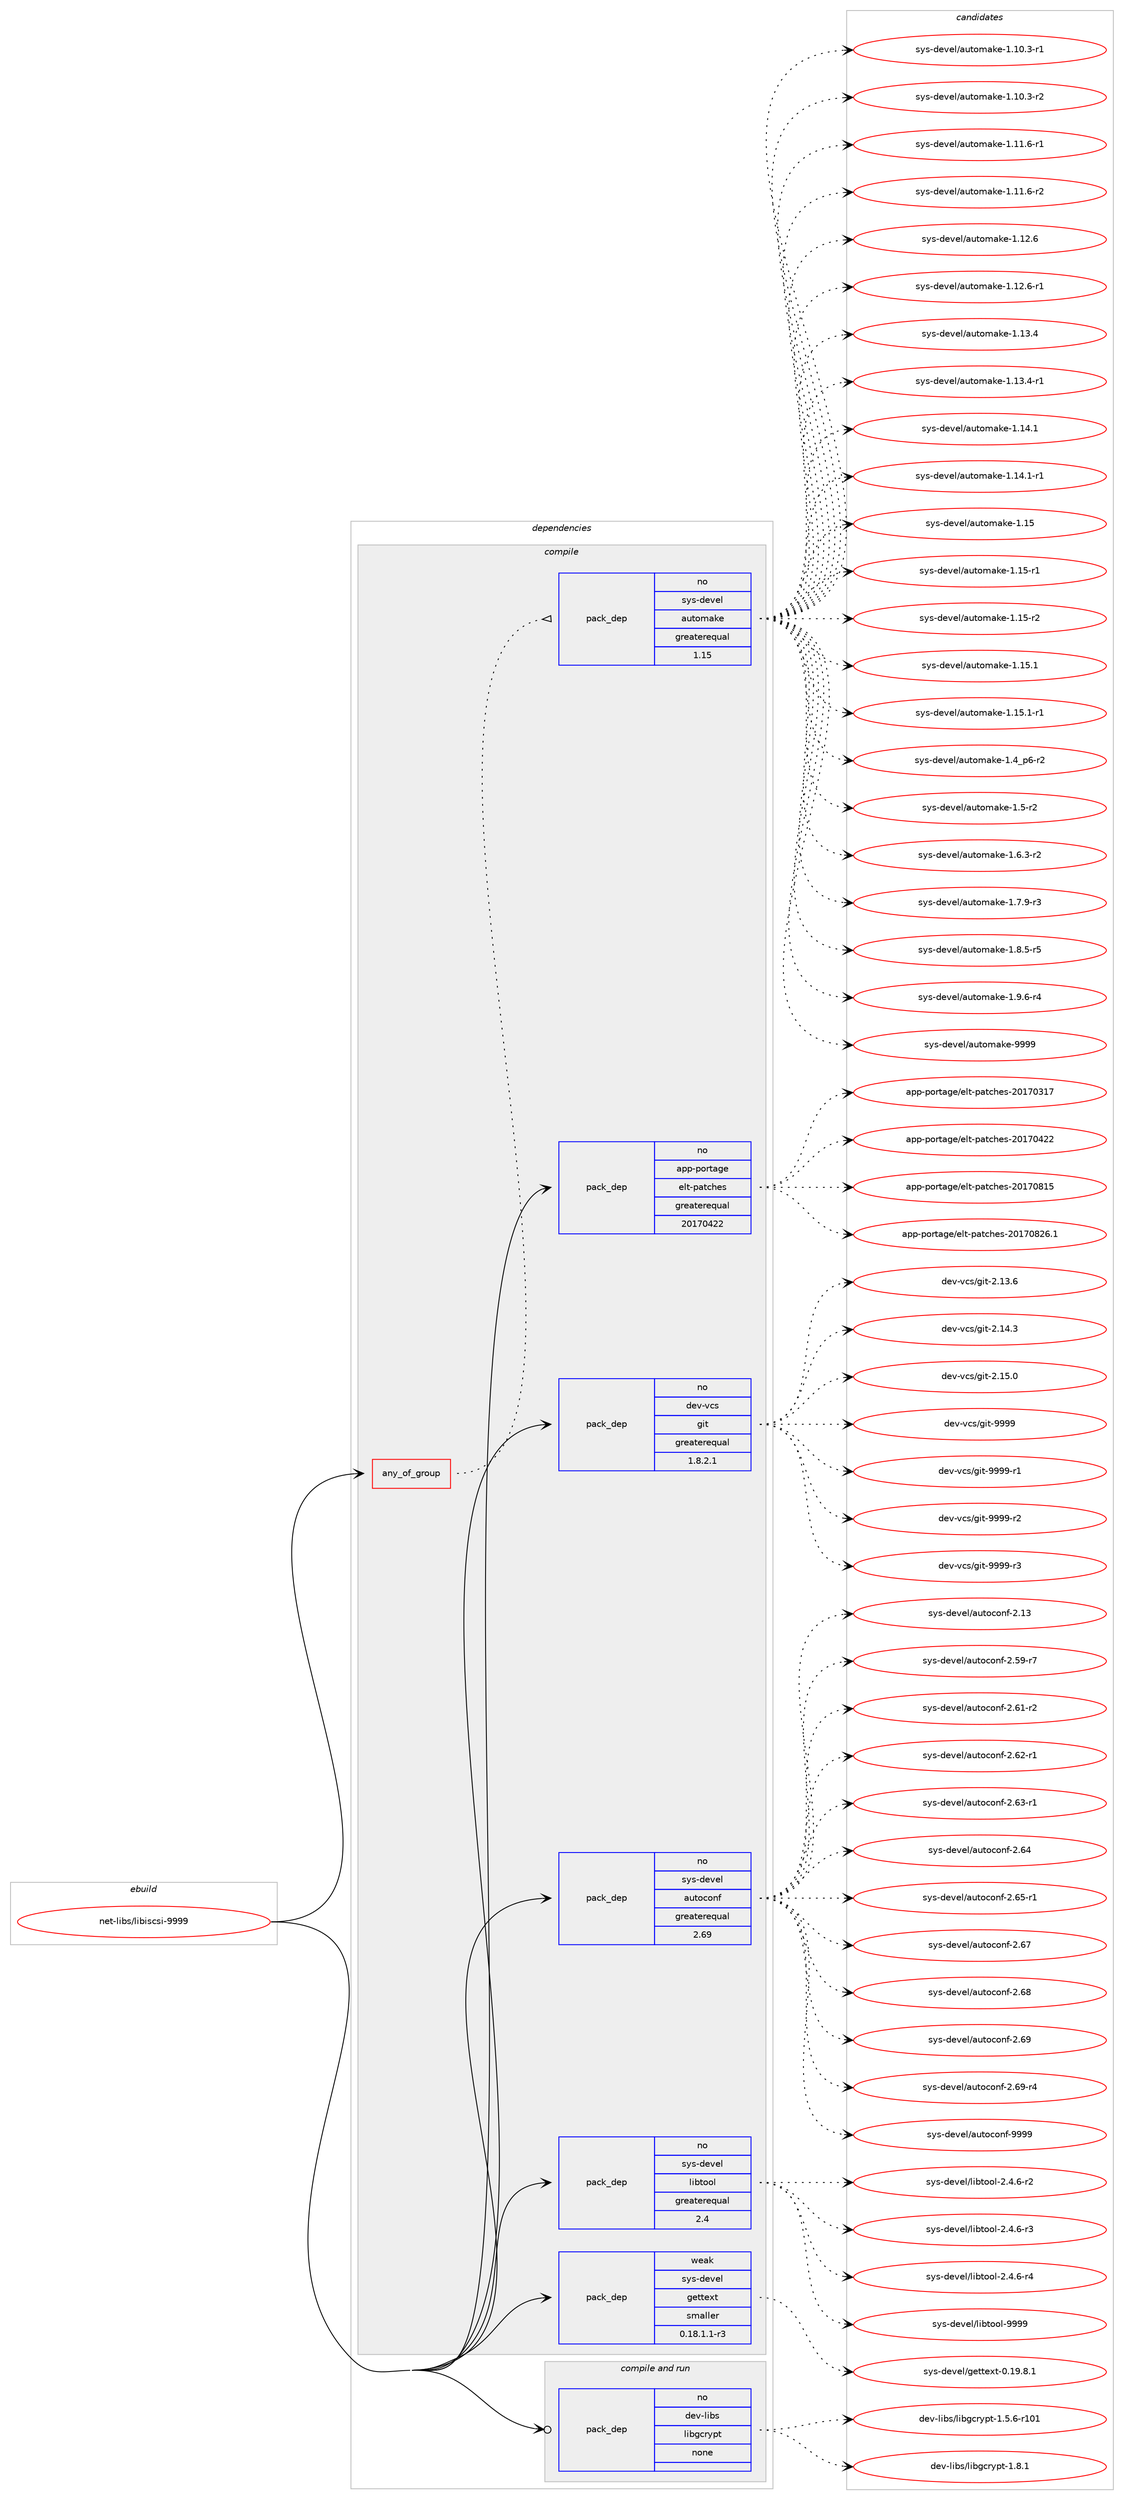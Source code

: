 digraph prolog {

# *************
# Graph options
# *************

newrank=true;
concentrate=true;
compound=true;
graph [rankdir=LR,fontname=Helvetica,fontsize=10,ranksep=1.5];#, ranksep=2.5, nodesep=0.2];
edge  [arrowhead=vee];
node  [fontname=Helvetica,fontsize=10];

# **********
# The ebuild
# **********

subgraph cluster_leftcol {
color=gray;
rank=same;
label=<<i>ebuild</i>>;
id [label="net-libs/libiscsi-9999", color=red, width=4, href="../net-libs/libiscsi-9999.svg"];
}

# ****************
# The dependencies
# ****************

subgraph cluster_midcol {
color=gray;
label=<<i>dependencies</i>>;
subgraph cluster_compile {
fillcolor="#eeeeee";
style=filled;
label=<<i>compile</i>>;
subgraph any6754 {
dependency417139 [label=<<TABLE BORDER="0" CELLBORDER="1" CELLSPACING="0" CELLPADDING="4"><TR><TD CELLPADDING="10">any_of_group</TD></TR></TABLE>>, shape=none, color=red];subgraph pack306977 {
dependency417140 [label=<<TABLE BORDER="0" CELLBORDER="1" CELLSPACING="0" CELLPADDING="4" WIDTH="220"><TR><TD ROWSPAN="6" CELLPADDING="30">pack_dep</TD></TR><TR><TD WIDTH="110">no</TD></TR><TR><TD>sys-devel</TD></TR><TR><TD>automake</TD></TR><TR><TD>greaterequal</TD></TR><TR><TD>1.15</TD></TR></TABLE>>, shape=none, color=blue];
}
dependency417139:e -> dependency417140:w [weight=20,style="dotted",arrowhead="oinv"];
}
id:e -> dependency417139:w [weight=20,style="solid",arrowhead="vee"];
subgraph pack306978 {
dependency417141 [label=<<TABLE BORDER="0" CELLBORDER="1" CELLSPACING="0" CELLPADDING="4" WIDTH="220"><TR><TD ROWSPAN="6" CELLPADDING="30">pack_dep</TD></TR><TR><TD WIDTH="110">no</TD></TR><TR><TD>app-portage</TD></TR><TR><TD>elt-patches</TD></TR><TR><TD>greaterequal</TD></TR><TR><TD>20170422</TD></TR></TABLE>>, shape=none, color=blue];
}
id:e -> dependency417141:w [weight=20,style="solid",arrowhead="vee"];
subgraph pack306979 {
dependency417142 [label=<<TABLE BORDER="0" CELLBORDER="1" CELLSPACING="0" CELLPADDING="4" WIDTH="220"><TR><TD ROWSPAN="6" CELLPADDING="30">pack_dep</TD></TR><TR><TD WIDTH="110">no</TD></TR><TR><TD>dev-vcs</TD></TR><TR><TD>git</TD></TR><TR><TD>greaterequal</TD></TR><TR><TD>1.8.2.1</TD></TR></TABLE>>, shape=none, color=blue];
}
id:e -> dependency417142:w [weight=20,style="solid",arrowhead="vee"];
subgraph pack306980 {
dependency417143 [label=<<TABLE BORDER="0" CELLBORDER="1" CELLSPACING="0" CELLPADDING="4" WIDTH="220"><TR><TD ROWSPAN="6" CELLPADDING="30">pack_dep</TD></TR><TR><TD WIDTH="110">no</TD></TR><TR><TD>sys-devel</TD></TR><TR><TD>autoconf</TD></TR><TR><TD>greaterequal</TD></TR><TR><TD>2.69</TD></TR></TABLE>>, shape=none, color=blue];
}
id:e -> dependency417143:w [weight=20,style="solid",arrowhead="vee"];
subgraph pack306981 {
dependency417144 [label=<<TABLE BORDER="0" CELLBORDER="1" CELLSPACING="0" CELLPADDING="4" WIDTH="220"><TR><TD ROWSPAN="6" CELLPADDING="30">pack_dep</TD></TR><TR><TD WIDTH="110">no</TD></TR><TR><TD>sys-devel</TD></TR><TR><TD>libtool</TD></TR><TR><TD>greaterequal</TD></TR><TR><TD>2.4</TD></TR></TABLE>>, shape=none, color=blue];
}
id:e -> dependency417144:w [weight=20,style="solid",arrowhead="vee"];
subgraph pack306982 {
dependency417145 [label=<<TABLE BORDER="0" CELLBORDER="1" CELLSPACING="0" CELLPADDING="4" WIDTH="220"><TR><TD ROWSPAN="6" CELLPADDING="30">pack_dep</TD></TR><TR><TD WIDTH="110">weak</TD></TR><TR><TD>sys-devel</TD></TR><TR><TD>gettext</TD></TR><TR><TD>smaller</TD></TR><TR><TD>0.18.1.1-r3</TD></TR></TABLE>>, shape=none, color=blue];
}
id:e -> dependency417145:w [weight=20,style="solid",arrowhead="vee"];
}
subgraph cluster_compileandrun {
fillcolor="#eeeeee";
style=filled;
label=<<i>compile and run</i>>;
subgraph pack306983 {
dependency417146 [label=<<TABLE BORDER="0" CELLBORDER="1" CELLSPACING="0" CELLPADDING="4" WIDTH="220"><TR><TD ROWSPAN="6" CELLPADDING="30">pack_dep</TD></TR><TR><TD WIDTH="110">no</TD></TR><TR><TD>dev-libs</TD></TR><TR><TD>libgcrypt</TD></TR><TR><TD>none</TD></TR><TR><TD></TD></TR></TABLE>>, shape=none, color=blue];
}
id:e -> dependency417146:w [weight=20,style="solid",arrowhead="odotvee"];
}
subgraph cluster_run {
fillcolor="#eeeeee";
style=filled;
label=<<i>run</i>>;
}
}

# **************
# The candidates
# **************

subgraph cluster_choices {
rank=same;
color=gray;
label=<<i>candidates</i>>;

subgraph choice306977 {
color=black;
nodesep=1;
choice11512111545100101118101108479711711611110997107101454946494846514511449 [label="sys-devel/automake-1.10.3-r1", color=red, width=4,href="../sys-devel/automake-1.10.3-r1.svg"];
choice11512111545100101118101108479711711611110997107101454946494846514511450 [label="sys-devel/automake-1.10.3-r2", color=red, width=4,href="../sys-devel/automake-1.10.3-r2.svg"];
choice11512111545100101118101108479711711611110997107101454946494946544511449 [label="sys-devel/automake-1.11.6-r1", color=red, width=4,href="../sys-devel/automake-1.11.6-r1.svg"];
choice11512111545100101118101108479711711611110997107101454946494946544511450 [label="sys-devel/automake-1.11.6-r2", color=red, width=4,href="../sys-devel/automake-1.11.6-r2.svg"];
choice1151211154510010111810110847971171161111099710710145494649504654 [label="sys-devel/automake-1.12.6", color=red, width=4,href="../sys-devel/automake-1.12.6.svg"];
choice11512111545100101118101108479711711611110997107101454946495046544511449 [label="sys-devel/automake-1.12.6-r1", color=red, width=4,href="../sys-devel/automake-1.12.6-r1.svg"];
choice1151211154510010111810110847971171161111099710710145494649514652 [label="sys-devel/automake-1.13.4", color=red, width=4,href="../sys-devel/automake-1.13.4.svg"];
choice11512111545100101118101108479711711611110997107101454946495146524511449 [label="sys-devel/automake-1.13.4-r1", color=red, width=4,href="../sys-devel/automake-1.13.4-r1.svg"];
choice1151211154510010111810110847971171161111099710710145494649524649 [label="sys-devel/automake-1.14.1", color=red, width=4,href="../sys-devel/automake-1.14.1.svg"];
choice11512111545100101118101108479711711611110997107101454946495246494511449 [label="sys-devel/automake-1.14.1-r1", color=red, width=4,href="../sys-devel/automake-1.14.1-r1.svg"];
choice115121115451001011181011084797117116111109971071014549464953 [label="sys-devel/automake-1.15", color=red, width=4,href="../sys-devel/automake-1.15.svg"];
choice1151211154510010111810110847971171161111099710710145494649534511449 [label="sys-devel/automake-1.15-r1", color=red, width=4,href="../sys-devel/automake-1.15-r1.svg"];
choice1151211154510010111810110847971171161111099710710145494649534511450 [label="sys-devel/automake-1.15-r2", color=red, width=4,href="../sys-devel/automake-1.15-r2.svg"];
choice1151211154510010111810110847971171161111099710710145494649534649 [label="sys-devel/automake-1.15.1", color=red, width=4,href="../sys-devel/automake-1.15.1.svg"];
choice11512111545100101118101108479711711611110997107101454946495346494511449 [label="sys-devel/automake-1.15.1-r1", color=red, width=4,href="../sys-devel/automake-1.15.1-r1.svg"];
choice115121115451001011181011084797117116111109971071014549465295112544511450 [label="sys-devel/automake-1.4_p6-r2", color=red, width=4,href="../sys-devel/automake-1.4_p6-r2.svg"];
choice11512111545100101118101108479711711611110997107101454946534511450 [label="sys-devel/automake-1.5-r2", color=red, width=4,href="../sys-devel/automake-1.5-r2.svg"];
choice115121115451001011181011084797117116111109971071014549465446514511450 [label="sys-devel/automake-1.6.3-r2", color=red, width=4,href="../sys-devel/automake-1.6.3-r2.svg"];
choice115121115451001011181011084797117116111109971071014549465546574511451 [label="sys-devel/automake-1.7.9-r3", color=red, width=4,href="../sys-devel/automake-1.7.9-r3.svg"];
choice115121115451001011181011084797117116111109971071014549465646534511453 [label="sys-devel/automake-1.8.5-r5", color=red, width=4,href="../sys-devel/automake-1.8.5-r5.svg"];
choice115121115451001011181011084797117116111109971071014549465746544511452 [label="sys-devel/automake-1.9.6-r4", color=red, width=4,href="../sys-devel/automake-1.9.6-r4.svg"];
choice115121115451001011181011084797117116111109971071014557575757 [label="sys-devel/automake-9999", color=red, width=4,href="../sys-devel/automake-9999.svg"];
dependency417140:e -> choice11512111545100101118101108479711711611110997107101454946494846514511449:w [style=dotted,weight="100"];
dependency417140:e -> choice11512111545100101118101108479711711611110997107101454946494846514511450:w [style=dotted,weight="100"];
dependency417140:e -> choice11512111545100101118101108479711711611110997107101454946494946544511449:w [style=dotted,weight="100"];
dependency417140:e -> choice11512111545100101118101108479711711611110997107101454946494946544511450:w [style=dotted,weight="100"];
dependency417140:e -> choice1151211154510010111810110847971171161111099710710145494649504654:w [style=dotted,weight="100"];
dependency417140:e -> choice11512111545100101118101108479711711611110997107101454946495046544511449:w [style=dotted,weight="100"];
dependency417140:e -> choice1151211154510010111810110847971171161111099710710145494649514652:w [style=dotted,weight="100"];
dependency417140:e -> choice11512111545100101118101108479711711611110997107101454946495146524511449:w [style=dotted,weight="100"];
dependency417140:e -> choice1151211154510010111810110847971171161111099710710145494649524649:w [style=dotted,weight="100"];
dependency417140:e -> choice11512111545100101118101108479711711611110997107101454946495246494511449:w [style=dotted,weight="100"];
dependency417140:e -> choice115121115451001011181011084797117116111109971071014549464953:w [style=dotted,weight="100"];
dependency417140:e -> choice1151211154510010111810110847971171161111099710710145494649534511449:w [style=dotted,weight="100"];
dependency417140:e -> choice1151211154510010111810110847971171161111099710710145494649534511450:w [style=dotted,weight="100"];
dependency417140:e -> choice1151211154510010111810110847971171161111099710710145494649534649:w [style=dotted,weight="100"];
dependency417140:e -> choice11512111545100101118101108479711711611110997107101454946495346494511449:w [style=dotted,weight="100"];
dependency417140:e -> choice115121115451001011181011084797117116111109971071014549465295112544511450:w [style=dotted,weight="100"];
dependency417140:e -> choice11512111545100101118101108479711711611110997107101454946534511450:w [style=dotted,weight="100"];
dependency417140:e -> choice115121115451001011181011084797117116111109971071014549465446514511450:w [style=dotted,weight="100"];
dependency417140:e -> choice115121115451001011181011084797117116111109971071014549465546574511451:w [style=dotted,weight="100"];
dependency417140:e -> choice115121115451001011181011084797117116111109971071014549465646534511453:w [style=dotted,weight="100"];
dependency417140:e -> choice115121115451001011181011084797117116111109971071014549465746544511452:w [style=dotted,weight="100"];
dependency417140:e -> choice115121115451001011181011084797117116111109971071014557575757:w [style=dotted,weight="100"];
}
subgraph choice306978 {
color=black;
nodesep=1;
choice97112112451121111141169710310147101108116451129711699104101115455048495548514955 [label="app-portage/elt-patches-20170317", color=red, width=4,href="../app-portage/elt-patches-20170317.svg"];
choice97112112451121111141169710310147101108116451129711699104101115455048495548525050 [label="app-portage/elt-patches-20170422", color=red, width=4,href="../app-portage/elt-patches-20170422.svg"];
choice97112112451121111141169710310147101108116451129711699104101115455048495548564953 [label="app-portage/elt-patches-20170815", color=red, width=4,href="../app-portage/elt-patches-20170815.svg"];
choice971121124511211111411697103101471011081164511297116991041011154550484955485650544649 [label="app-portage/elt-patches-20170826.1", color=red, width=4,href="../app-portage/elt-patches-20170826.1.svg"];
dependency417141:e -> choice97112112451121111141169710310147101108116451129711699104101115455048495548514955:w [style=dotted,weight="100"];
dependency417141:e -> choice97112112451121111141169710310147101108116451129711699104101115455048495548525050:w [style=dotted,weight="100"];
dependency417141:e -> choice97112112451121111141169710310147101108116451129711699104101115455048495548564953:w [style=dotted,weight="100"];
dependency417141:e -> choice971121124511211111411697103101471011081164511297116991041011154550484955485650544649:w [style=dotted,weight="100"];
}
subgraph choice306979 {
color=black;
nodesep=1;
choice10010111845118991154710310511645504649514654 [label="dev-vcs/git-2.13.6", color=red, width=4,href="../dev-vcs/git-2.13.6.svg"];
choice10010111845118991154710310511645504649524651 [label="dev-vcs/git-2.14.3", color=red, width=4,href="../dev-vcs/git-2.14.3.svg"];
choice10010111845118991154710310511645504649534648 [label="dev-vcs/git-2.15.0", color=red, width=4,href="../dev-vcs/git-2.15.0.svg"];
choice1001011184511899115471031051164557575757 [label="dev-vcs/git-9999", color=red, width=4,href="../dev-vcs/git-9999.svg"];
choice10010111845118991154710310511645575757574511449 [label="dev-vcs/git-9999-r1", color=red, width=4,href="../dev-vcs/git-9999-r1.svg"];
choice10010111845118991154710310511645575757574511450 [label="dev-vcs/git-9999-r2", color=red, width=4,href="../dev-vcs/git-9999-r2.svg"];
choice10010111845118991154710310511645575757574511451 [label="dev-vcs/git-9999-r3", color=red, width=4,href="../dev-vcs/git-9999-r3.svg"];
dependency417142:e -> choice10010111845118991154710310511645504649514654:w [style=dotted,weight="100"];
dependency417142:e -> choice10010111845118991154710310511645504649524651:w [style=dotted,weight="100"];
dependency417142:e -> choice10010111845118991154710310511645504649534648:w [style=dotted,weight="100"];
dependency417142:e -> choice1001011184511899115471031051164557575757:w [style=dotted,weight="100"];
dependency417142:e -> choice10010111845118991154710310511645575757574511449:w [style=dotted,weight="100"];
dependency417142:e -> choice10010111845118991154710310511645575757574511450:w [style=dotted,weight="100"];
dependency417142:e -> choice10010111845118991154710310511645575757574511451:w [style=dotted,weight="100"];
}
subgraph choice306980 {
color=black;
nodesep=1;
choice115121115451001011181011084797117116111991111101024550464951 [label="sys-devel/autoconf-2.13", color=red, width=4,href="../sys-devel/autoconf-2.13.svg"];
choice1151211154510010111810110847971171161119911111010245504653574511455 [label="sys-devel/autoconf-2.59-r7", color=red, width=4,href="../sys-devel/autoconf-2.59-r7.svg"];
choice1151211154510010111810110847971171161119911111010245504654494511450 [label="sys-devel/autoconf-2.61-r2", color=red, width=4,href="../sys-devel/autoconf-2.61-r2.svg"];
choice1151211154510010111810110847971171161119911111010245504654504511449 [label="sys-devel/autoconf-2.62-r1", color=red, width=4,href="../sys-devel/autoconf-2.62-r1.svg"];
choice1151211154510010111810110847971171161119911111010245504654514511449 [label="sys-devel/autoconf-2.63-r1", color=red, width=4,href="../sys-devel/autoconf-2.63-r1.svg"];
choice115121115451001011181011084797117116111991111101024550465452 [label="sys-devel/autoconf-2.64", color=red, width=4,href="../sys-devel/autoconf-2.64.svg"];
choice1151211154510010111810110847971171161119911111010245504654534511449 [label="sys-devel/autoconf-2.65-r1", color=red, width=4,href="../sys-devel/autoconf-2.65-r1.svg"];
choice115121115451001011181011084797117116111991111101024550465455 [label="sys-devel/autoconf-2.67", color=red, width=4,href="../sys-devel/autoconf-2.67.svg"];
choice115121115451001011181011084797117116111991111101024550465456 [label="sys-devel/autoconf-2.68", color=red, width=4,href="../sys-devel/autoconf-2.68.svg"];
choice115121115451001011181011084797117116111991111101024550465457 [label="sys-devel/autoconf-2.69", color=red, width=4,href="../sys-devel/autoconf-2.69.svg"];
choice1151211154510010111810110847971171161119911111010245504654574511452 [label="sys-devel/autoconf-2.69-r4", color=red, width=4,href="../sys-devel/autoconf-2.69-r4.svg"];
choice115121115451001011181011084797117116111991111101024557575757 [label="sys-devel/autoconf-9999", color=red, width=4,href="../sys-devel/autoconf-9999.svg"];
dependency417143:e -> choice115121115451001011181011084797117116111991111101024550464951:w [style=dotted,weight="100"];
dependency417143:e -> choice1151211154510010111810110847971171161119911111010245504653574511455:w [style=dotted,weight="100"];
dependency417143:e -> choice1151211154510010111810110847971171161119911111010245504654494511450:w [style=dotted,weight="100"];
dependency417143:e -> choice1151211154510010111810110847971171161119911111010245504654504511449:w [style=dotted,weight="100"];
dependency417143:e -> choice1151211154510010111810110847971171161119911111010245504654514511449:w [style=dotted,weight="100"];
dependency417143:e -> choice115121115451001011181011084797117116111991111101024550465452:w [style=dotted,weight="100"];
dependency417143:e -> choice1151211154510010111810110847971171161119911111010245504654534511449:w [style=dotted,weight="100"];
dependency417143:e -> choice115121115451001011181011084797117116111991111101024550465455:w [style=dotted,weight="100"];
dependency417143:e -> choice115121115451001011181011084797117116111991111101024550465456:w [style=dotted,weight="100"];
dependency417143:e -> choice115121115451001011181011084797117116111991111101024550465457:w [style=dotted,weight="100"];
dependency417143:e -> choice1151211154510010111810110847971171161119911111010245504654574511452:w [style=dotted,weight="100"];
dependency417143:e -> choice115121115451001011181011084797117116111991111101024557575757:w [style=dotted,weight="100"];
}
subgraph choice306981 {
color=black;
nodesep=1;
choice1151211154510010111810110847108105981161111111084550465246544511450 [label="sys-devel/libtool-2.4.6-r2", color=red, width=4,href="../sys-devel/libtool-2.4.6-r2.svg"];
choice1151211154510010111810110847108105981161111111084550465246544511451 [label="sys-devel/libtool-2.4.6-r3", color=red, width=4,href="../sys-devel/libtool-2.4.6-r3.svg"];
choice1151211154510010111810110847108105981161111111084550465246544511452 [label="sys-devel/libtool-2.4.6-r4", color=red, width=4,href="../sys-devel/libtool-2.4.6-r4.svg"];
choice1151211154510010111810110847108105981161111111084557575757 [label="sys-devel/libtool-9999", color=red, width=4,href="../sys-devel/libtool-9999.svg"];
dependency417144:e -> choice1151211154510010111810110847108105981161111111084550465246544511450:w [style=dotted,weight="100"];
dependency417144:e -> choice1151211154510010111810110847108105981161111111084550465246544511451:w [style=dotted,weight="100"];
dependency417144:e -> choice1151211154510010111810110847108105981161111111084550465246544511452:w [style=dotted,weight="100"];
dependency417144:e -> choice1151211154510010111810110847108105981161111111084557575757:w [style=dotted,weight="100"];
}
subgraph choice306982 {
color=black;
nodesep=1;
choice1151211154510010111810110847103101116116101120116454846495746564649 [label="sys-devel/gettext-0.19.8.1", color=red, width=4,href="../sys-devel/gettext-0.19.8.1.svg"];
dependency417145:e -> choice1151211154510010111810110847103101116116101120116454846495746564649:w [style=dotted,weight="100"];
}
subgraph choice306983 {
color=black;
nodesep=1;
choice100101118451081059811547108105981039911412111211645494653465445114494849 [label="dev-libs/libgcrypt-1.5.6-r101", color=red, width=4,href="../dev-libs/libgcrypt-1.5.6-r101.svg"];
choice1001011184510810598115471081059810399114121112116454946564649 [label="dev-libs/libgcrypt-1.8.1", color=red, width=4,href="../dev-libs/libgcrypt-1.8.1.svg"];
dependency417146:e -> choice100101118451081059811547108105981039911412111211645494653465445114494849:w [style=dotted,weight="100"];
dependency417146:e -> choice1001011184510810598115471081059810399114121112116454946564649:w [style=dotted,weight="100"];
}
}

}
